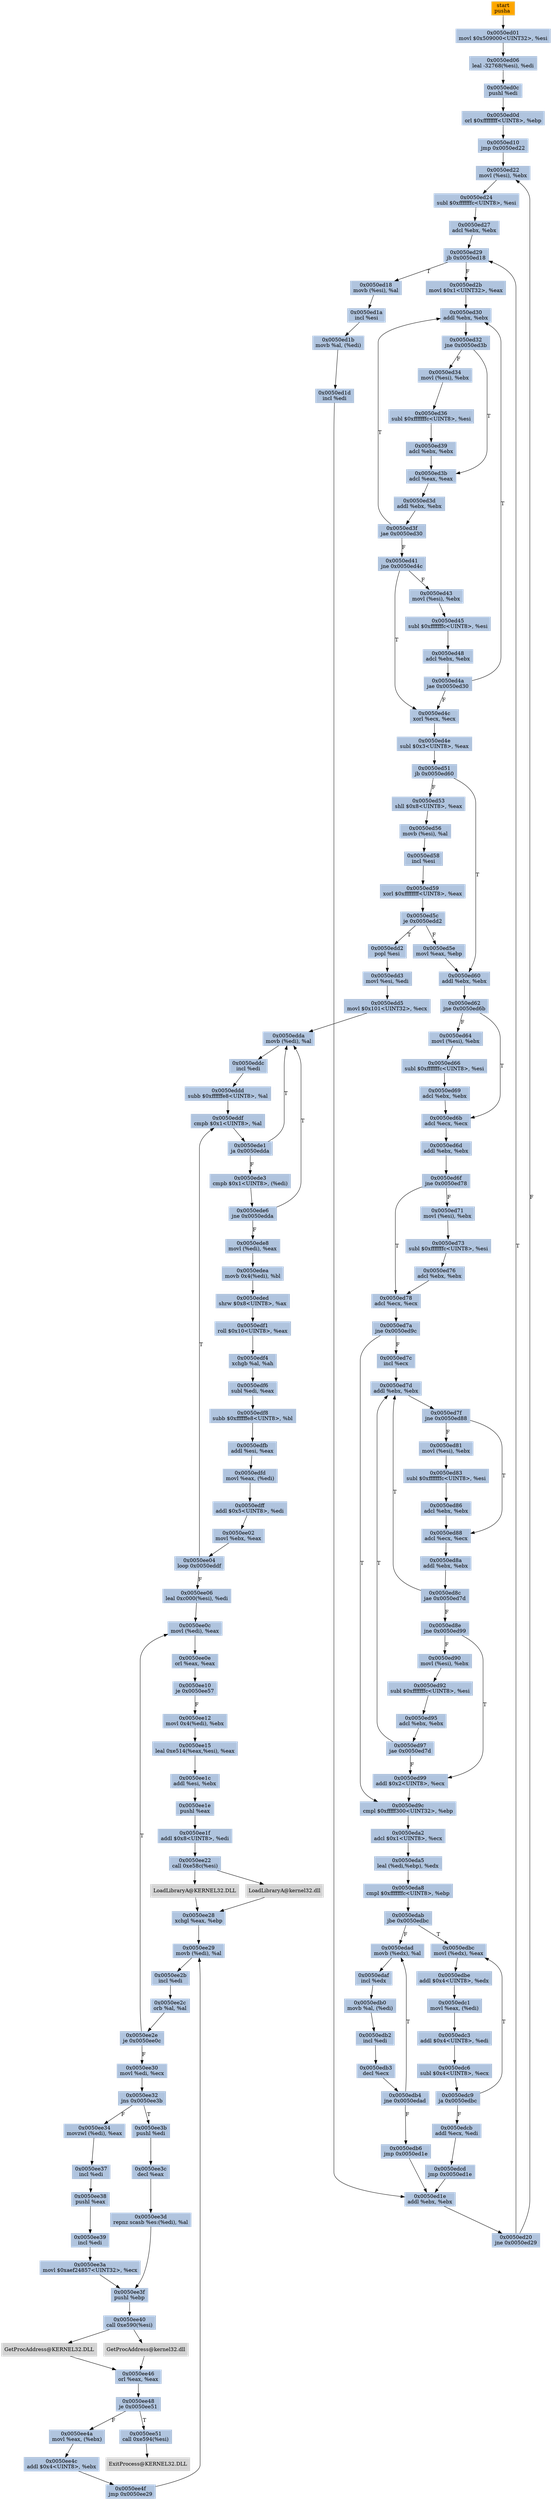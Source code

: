 digraph G {
node[shape=rectangle,style=filled,fillcolor=lightsteelblue,color=lightsteelblue]
bgcolor="transparent"
a0x0050ed00pusha_[label="start\npusha ",color="lightgrey",fillcolor="orange"];
a0x0050ed01movl_0x509000UINT32_esi[label="0x0050ed01\nmovl $0x509000<UINT32>, %esi"];
a0x0050ed06leal__32768esi__edi[label="0x0050ed06\nleal -32768(%esi), %edi"];
a0x0050ed0cpushl_edi[label="0x0050ed0c\npushl %edi"];
a0x0050ed0dorl_0xffffffffUINT8_ebp[label="0x0050ed0d\norl $0xffffffff<UINT8>, %ebp"];
a0x0050ed10jmp_0x0050ed22[label="0x0050ed10\njmp 0x0050ed22"];
a0x0050ed22movl_esi__ebx[label="0x0050ed22\nmovl (%esi), %ebx"];
a0x0050ed24subl_0xfffffffcUINT8_esi[label="0x0050ed24\nsubl $0xfffffffc<UINT8>, %esi"];
a0x0050ed27adcl_ebx_ebx[label="0x0050ed27\nadcl %ebx, %ebx"];
a0x0050ed29jb_0x0050ed18[label="0x0050ed29\njb 0x0050ed18"];
a0x0050ed18movb_esi__al[label="0x0050ed18\nmovb (%esi), %al"];
a0x0050ed1aincl_esi[label="0x0050ed1a\nincl %esi"];
a0x0050ed1bmovb_al_edi_[label="0x0050ed1b\nmovb %al, (%edi)"];
a0x0050ed1dincl_edi[label="0x0050ed1d\nincl %edi"];
a0x0050ed1eaddl_ebx_ebx[label="0x0050ed1e\naddl %ebx, %ebx"];
a0x0050ed20jne_0x0050ed29[label="0x0050ed20\njne 0x0050ed29"];
a0x0050ed2bmovl_0x1UINT32_eax[label="0x0050ed2b\nmovl $0x1<UINT32>, %eax"];
a0x0050ed30addl_ebx_ebx[label="0x0050ed30\naddl %ebx, %ebx"];
a0x0050ed32jne_0x0050ed3b[label="0x0050ed32\njne 0x0050ed3b"];
a0x0050ed3badcl_eax_eax[label="0x0050ed3b\nadcl %eax, %eax"];
a0x0050ed3daddl_ebx_ebx[label="0x0050ed3d\naddl %ebx, %ebx"];
a0x0050ed3fjae_0x0050ed30[label="0x0050ed3f\njae 0x0050ed30"];
a0x0050ed41jne_0x0050ed4c[label="0x0050ed41\njne 0x0050ed4c"];
a0x0050ed4cxorl_ecx_ecx[label="0x0050ed4c\nxorl %ecx, %ecx"];
a0x0050ed4esubl_0x3UINT8_eax[label="0x0050ed4e\nsubl $0x3<UINT8>, %eax"];
a0x0050ed51jb_0x0050ed60[label="0x0050ed51\njb 0x0050ed60"];
a0x0050ed60addl_ebx_ebx[label="0x0050ed60\naddl %ebx, %ebx"];
a0x0050ed62jne_0x0050ed6b[label="0x0050ed62\njne 0x0050ed6b"];
a0x0050ed6badcl_ecx_ecx[label="0x0050ed6b\nadcl %ecx, %ecx"];
a0x0050ed6daddl_ebx_ebx[label="0x0050ed6d\naddl %ebx, %ebx"];
a0x0050ed6fjne_0x0050ed78[label="0x0050ed6f\njne 0x0050ed78"];
a0x0050ed78adcl_ecx_ecx[label="0x0050ed78\nadcl %ecx, %ecx"];
a0x0050ed7ajne_0x0050ed9c[label="0x0050ed7a\njne 0x0050ed9c"];
a0x0050ed7cincl_ecx[label="0x0050ed7c\nincl %ecx"];
a0x0050ed7daddl_ebx_ebx[label="0x0050ed7d\naddl %ebx, %ebx"];
a0x0050ed7fjne_0x0050ed88[label="0x0050ed7f\njne 0x0050ed88"];
a0x0050ed88adcl_ecx_ecx[label="0x0050ed88\nadcl %ecx, %ecx"];
a0x0050ed8aaddl_ebx_ebx[label="0x0050ed8a\naddl %ebx, %ebx"];
a0x0050ed8cjae_0x0050ed7d[label="0x0050ed8c\njae 0x0050ed7d"];
a0x0050ed8ejne_0x0050ed99[label="0x0050ed8e\njne 0x0050ed99"];
a0x0050ed99addl_0x2UINT8_ecx[label="0x0050ed99\naddl $0x2<UINT8>, %ecx"];
a0x0050ed9ccmpl_0xfffff300UINT32_ebp[label="0x0050ed9c\ncmpl $0xfffff300<UINT32>, %ebp"];
a0x0050eda2adcl_0x1UINT8_ecx[label="0x0050eda2\nadcl $0x1<UINT8>, %ecx"];
a0x0050eda5leal_ediebp__edx[label="0x0050eda5\nleal (%edi,%ebp), %edx"];
a0x0050eda8cmpl_0xfffffffcUINT8_ebp[label="0x0050eda8\ncmpl $0xfffffffc<UINT8>, %ebp"];
a0x0050edabjbe_0x0050edbc[label="0x0050edab\njbe 0x0050edbc"];
a0x0050edadmovb_edx__al[label="0x0050edad\nmovb (%edx), %al"];
a0x0050edafincl_edx[label="0x0050edaf\nincl %edx"];
a0x0050edb0movb_al_edi_[label="0x0050edb0\nmovb %al, (%edi)"];
a0x0050edb2incl_edi[label="0x0050edb2\nincl %edi"];
a0x0050edb3decl_ecx[label="0x0050edb3\ndecl %ecx"];
a0x0050edb4jne_0x0050edad[label="0x0050edb4\njne 0x0050edad"];
a0x0050edb6jmp_0x0050ed1e[label="0x0050edb6\njmp 0x0050ed1e"];
a0x0050ed53shll_0x8UINT8_eax[label="0x0050ed53\nshll $0x8<UINT8>, %eax"];
a0x0050ed56movb_esi__al[label="0x0050ed56\nmovb (%esi), %al"];
a0x0050ed58incl_esi[label="0x0050ed58\nincl %esi"];
a0x0050ed59xorl_0xffffffffUINT8_eax[label="0x0050ed59\nxorl $0xffffffff<UINT8>, %eax"];
a0x0050ed5cje_0x0050edd2[label="0x0050ed5c\nje 0x0050edd2"];
a0x0050ed5emovl_eax_ebp[label="0x0050ed5e\nmovl %eax, %ebp"];
a0x0050edbcmovl_edx__eax[label="0x0050edbc\nmovl (%edx), %eax"];
a0x0050edbeaddl_0x4UINT8_edx[label="0x0050edbe\naddl $0x4<UINT8>, %edx"];
a0x0050edc1movl_eax_edi_[label="0x0050edc1\nmovl %eax, (%edi)"];
a0x0050edc3addl_0x4UINT8_edi[label="0x0050edc3\naddl $0x4<UINT8>, %edi"];
a0x0050edc6subl_0x4UINT8_ecx[label="0x0050edc6\nsubl $0x4<UINT8>, %ecx"];
a0x0050edc9ja_0x0050edbc[label="0x0050edc9\nja 0x0050edbc"];
a0x0050edcbaddl_ecx_edi[label="0x0050edcb\naddl %ecx, %edi"];
a0x0050edcdjmp_0x0050ed1e[label="0x0050edcd\njmp 0x0050ed1e"];
a0x0050ed71movl_esi__ebx[label="0x0050ed71\nmovl (%esi), %ebx"];
a0x0050ed73subl_0xfffffffcUINT8_esi[label="0x0050ed73\nsubl $0xfffffffc<UINT8>, %esi"];
a0x0050ed76adcl_ebx_ebx[label="0x0050ed76\nadcl %ebx, %ebx"];
a0x0050ed34movl_esi__ebx[label="0x0050ed34\nmovl (%esi), %ebx"];
a0x0050ed36subl_0xfffffffcUINT8_esi[label="0x0050ed36\nsubl $0xfffffffc<UINT8>, %esi"];
a0x0050ed39adcl_ebx_ebx[label="0x0050ed39\nadcl %ebx, %ebx"];
a0x0050ed43movl_esi__ebx[label="0x0050ed43\nmovl (%esi), %ebx"];
a0x0050ed45subl_0xfffffffcUINT8_esi[label="0x0050ed45\nsubl $0xfffffffc<UINT8>, %esi"];
a0x0050ed48adcl_ebx_ebx[label="0x0050ed48\nadcl %ebx, %ebx"];
a0x0050ed4ajae_0x0050ed30[label="0x0050ed4a\njae 0x0050ed30"];
a0x0050ed64movl_esi__ebx[label="0x0050ed64\nmovl (%esi), %ebx"];
a0x0050ed66subl_0xfffffffcUINT8_esi[label="0x0050ed66\nsubl $0xfffffffc<UINT8>, %esi"];
a0x0050ed69adcl_ebx_ebx[label="0x0050ed69\nadcl %ebx, %ebx"];
a0x0050ed81movl_esi__ebx[label="0x0050ed81\nmovl (%esi), %ebx"];
a0x0050ed83subl_0xfffffffcUINT8_esi[label="0x0050ed83\nsubl $0xfffffffc<UINT8>, %esi"];
a0x0050ed86adcl_ebx_ebx[label="0x0050ed86\nadcl %ebx, %ebx"];
a0x0050ed90movl_esi__ebx[label="0x0050ed90\nmovl (%esi), %ebx"];
a0x0050ed92subl_0xfffffffcUINT8_esi[label="0x0050ed92\nsubl $0xfffffffc<UINT8>, %esi"];
a0x0050ed95adcl_ebx_ebx[label="0x0050ed95\nadcl %ebx, %ebx"];
a0x0050ed97jae_0x0050ed7d[label="0x0050ed97\njae 0x0050ed7d"];
a0x0050edd2popl_esi[label="0x0050edd2\npopl %esi"];
a0x0050edd3movl_esi_edi[label="0x0050edd3\nmovl %esi, %edi"];
a0x0050edd5movl_0x101UINT32_ecx[label="0x0050edd5\nmovl $0x101<UINT32>, %ecx"];
a0x0050eddamovb_edi__al[label="0x0050edda\nmovb (%edi), %al"];
a0x0050eddcincl_edi[label="0x0050eddc\nincl %edi"];
a0x0050edddsubb_0xffffffe8UINT8_al[label="0x0050eddd\nsubb $0xffffffe8<UINT8>, %al"];
a0x0050eddfcmpb_0x1UINT8_al[label="0x0050eddf\ncmpb $0x1<UINT8>, %al"];
a0x0050ede1ja_0x0050edda[label="0x0050ede1\nja 0x0050edda"];
a0x0050ede3cmpb_0x1UINT8_edi_[label="0x0050ede3\ncmpb $0x1<UINT8>, (%edi)"];
a0x0050ede6jne_0x0050edda[label="0x0050ede6\njne 0x0050edda"];
a0x0050ede8movl_edi__eax[label="0x0050ede8\nmovl (%edi), %eax"];
a0x0050edeamovb_0x4edi__bl[label="0x0050edea\nmovb 0x4(%edi), %bl"];
a0x0050ededshrw_0x8UINT8_ax[label="0x0050eded\nshrw $0x8<UINT8>, %ax"];
a0x0050edf1roll_0x10UINT8_eax[label="0x0050edf1\nroll $0x10<UINT8>, %eax"];
a0x0050edf4xchgb_al_ah[label="0x0050edf4\nxchgb %al, %ah"];
a0x0050edf6subl_edi_eax[label="0x0050edf6\nsubl %edi, %eax"];
a0x0050edf8subb_0xffffffe8UINT8_bl[label="0x0050edf8\nsubb $0xffffffe8<UINT8>, %bl"];
a0x0050edfbaddl_esi_eax[label="0x0050edfb\naddl %esi, %eax"];
a0x0050edfdmovl_eax_edi_[label="0x0050edfd\nmovl %eax, (%edi)"];
a0x0050edffaddl_0x5UINT8_edi[label="0x0050edff\naddl $0x5<UINT8>, %edi"];
a0x0050ee02movl_ebx_eax[label="0x0050ee02\nmovl %ebx, %eax"];
a0x0050ee04loop_0x0050eddf[label="0x0050ee04\nloop 0x0050eddf"];
a0x0050ee06leal_0xc000esi__edi[label="0x0050ee06\nleal 0xc000(%esi), %edi"];
a0x0050ee0cmovl_edi__eax[label="0x0050ee0c\nmovl (%edi), %eax"];
a0x0050ee0eorl_eax_eax[label="0x0050ee0e\norl %eax, %eax"];
a0x0050ee10je_0x0050ee57[label="0x0050ee10\nje 0x0050ee57"];
a0x0050ee12movl_0x4edi__ebx[label="0x0050ee12\nmovl 0x4(%edi), %ebx"];
a0x0050ee15leal_0xe514eaxesi__eax[label="0x0050ee15\nleal 0xe514(%eax,%esi), %eax"];
a0x0050ee1caddl_esi_ebx[label="0x0050ee1c\naddl %esi, %ebx"];
a0x0050ee1epushl_eax[label="0x0050ee1e\npushl %eax"];
a0x0050ee1faddl_0x8UINT8_edi[label="0x0050ee1f\naddl $0x8<UINT8>, %edi"];
a0x0050ee22call_0xe58cesi_[label="0x0050ee22\ncall 0xe58c(%esi)"];
LoadLibraryA_kernel32_dll[label="LoadLibraryA@kernel32.dll",color="lightgrey",fillcolor="lightgrey"];
a0x0050ee28xchgl_eax_ebp[label="0x0050ee28\nxchgl %eax, %ebp"];
a0x0050ee29movb_edi__al[label="0x0050ee29\nmovb (%edi), %al"];
a0x0050ee2bincl_edi[label="0x0050ee2b\nincl %edi"];
a0x0050ee2corb_al_al[label="0x0050ee2c\norb %al, %al"];
a0x0050ee2eje_0x0050ee0c[label="0x0050ee2e\nje 0x0050ee0c"];
a0x0050ee30movl_edi_ecx[label="0x0050ee30\nmovl %edi, %ecx"];
a0x0050ee32jns_0x0050ee3b[label="0x0050ee32\njns 0x0050ee3b"];
a0x0050ee3bpushl_edi[label="0x0050ee3b\npushl %edi"];
a0x0050ee3cdecl_eax[label="0x0050ee3c\ndecl %eax"];
a0x0050ee3drepnz_scasb_es_edi__al[label="0x0050ee3d\nrepnz scasb %es:(%edi), %al"];
a0x0050ee3fpushl_ebp[label="0x0050ee3f\npushl %ebp"];
a0x0050ee40call_0xe590esi_[label="0x0050ee40\ncall 0xe590(%esi)"];
GetProcAddress_kernel32_dll[label="GetProcAddress@kernel32.dll",color="lightgrey",fillcolor="lightgrey"];
a0x0050ee46orl_eax_eax[label="0x0050ee46\norl %eax, %eax"];
a0x0050ee48je_0x0050ee51[label="0x0050ee48\nje 0x0050ee51"];
a0x0050ee4amovl_eax_ebx_[label="0x0050ee4a\nmovl %eax, (%ebx)"];
a0x0050ee4caddl_0x4UINT8_ebx[label="0x0050ee4c\naddl $0x4<UINT8>, %ebx"];
a0x0050ee4fjmp_0x0050ee29[label="0x0050ee4f\njmp 0x0050ee29"];
GetProcAddress_KERNEL32_DLL[label="GetProcAddress@KERNEL32.DLL",color="lightgrey",fillcolor="lightgrey"];
LoadLibraryA_KERNEL32_DLL[label="LoadLibraryA@KERNEL32.DLL",color="lightgrey",fillcolor="lightgrey"];
a0x0050ee34movzwl_edi__eax[label="0x0050ee34\nmovzwl (%edi), %eax"];
a0x0050ee37incl_edi[label="0x0050ee37\nincl %edi"];
a0x0050ee38pushl_eax[label="0x0050ee38\npushl %eax"];
a0x0050ee39incl_edi[label="0x0050ee39\nincl %edi"];
a0x0050ee3amovl_0xaef24857UINT32_ecx[label="0x0050ee3a\nmovl $0xaef24857<UINT32>, %ecx"];
a0x0050ee51call_0xe594esi_[label="0x0050ee51\ncall 0xe594(%esi)"];
ExitProcess_KERNEL32_DLL[label="ExitProcess@KERNEL32.DLL",color="lightgrey",fillcolor="lightgrey"];
a0x0050ed00pusha_ -> a0x0050ed01movl_0x509000UINT32_esi [color="#000000"];
a0x0050ed01movl_0x509000UINT32_esi -> a0x0050ed06leal__32768esi__edi [color="#000000"];
a0x0050ed06leal__32768esi__edi -> a0x0050ed0cpushl_edi [color="#000000"];
a0x0050ed0cpushl_edi -> a0x0050ed0dorl_0xffffffffUINT8_ebp [color="#000000"];
a0x0050ed0dorl_0xffffffffUINT8_ebp -> a0x0050ed10jmp_0x0050ed22 [color="#000000"];
a0x0050ed10jmp_0x0050ed22 -> a0x0050ed22movl_esi__ebx [color="#000000"];
a0x0050ed22movl_esi__ebx -> a0x0050ed24subl_0xfffffffcUINT8_esi [color="#000000"];
a0x0050ed24subl_0xfffffffcUINT8_esi -> a0x0050ed27adcl_ebx_ebx [color="#000000"];
a0x0050ed27adcl_ebx_ebx -> a0x0050ed29jb_0x0050ed18 [color="#000000"];
a0x0050ed29jb_0x0050ed18 -> a0x0050ed18movb_esi__al [color="#000000",label="T"];
a0x0050ed18movb_esi__al -> a0x0050ed1aincl_esi [color="#000000"];
a0x0050ed1aincl_esi -> a0x0050ed1bmovb_al_edi_ [color="#000000"];
a0x0050ed1bmovb_al_edi_ -> a0x0050ed1dincl_edi [color="#000000"];
a0x0050ed1dincl_edi -> a0x0050ed1eaddl_ebx_ebx [color="#000000"];
a0x0050ed1eaddl_ebx_ebx -> a0x0050ed20jne_0x0050ed29 [color="#000000"];
a0x0050ed20jne_0x0050ed29 -> a0x0050ed29jb_0x0050ed18 [color="#000000",label="T"];
a0x0050ed29jb_0x0050ed18 -> a0x0050ed2bmovl_0x1UINT32_eax [color="#000000",label="F"];
a0x0050ed2bmovl_0x1UINT32_eax -> a0x0050ed30addl_ebx_ebx [color="#000000"];
a0x0050ed30addl_ebx_ebx -> a0x0050ed32jne_0x0050ed3b [color="#000000"];
a0x0050ed32jne_0x0050ed3b -> a0x0050ed3badcl_eax_eax [color="#000000",label="T"];
a0x0050ed3badcl_eax_eax -> a0x0050ed3daddl_ebx_ebx [color="#000000"];
a0x0050ed3daddl_ebx_ebx -> a0x0050ed3fjae_0x0050ed30 [color="#000000"];
a0x0050ed3fjae_0x0050ed30 -> a0x0050ed41jne_0x0050ed4c [color="#000000",label="F"];
a0x0050ed41jne_0x0050ed4c -> a0x0050ed4cxorl_ecx_ecx [color="#000000",label="T"];
a0x0050ed4cxorl_ecx_ecx -> a0x0050ed4esubl_0x3UINT8_eax [color="#000000"];
a0x0050ed4esubl_0x3UINT8_eax -> a0x0050ed51jb_0x0050ed60 [color="#000000"];
a0x0050ed51jb_0x0050ed60 -> a0x0050ed60addl_ebx_ebx [color="#000000",label="T"];
a0x0050ed60addl_ebx_ebx -> a0x0050ed62jne_0x0050ed6b [color="#000000"];
a0x0050ed62jne_0x0050ed6b -> a0x0050ed6badcl_ecx_ecx [color="#000000",label="T"];
a0x0050ed6badcl_ecx_ecx -> a0x0050ed6daddl_ebx_ebx [color="#000000"];
a0x0050ed6daddl_ebx_ebx -> a0x0050ed6fjne_0x0050ed78 [color="#000000"];
a0x0050ed6fjne_0x0050ed78 -> a0x0050ed78adcl_ecx_ecx [color="#000000",label="T"];
a0x0050ed78adcl_ecx_ecx -> a0x0050ed7ajne_0x0050ed9c [color="#000000"];
a0x0050ed7ajne_0x0050ed9c -> a0x0050ed7cincl_ecx [color="#000000",label="F"];
a0x0050ed7cincl_ecx -> a0x0050ed7daddl_ebx_ebx [color="#000000"];
a0x0050ed7daddl_ebx_ebx -> a0x0050ed7fjne_0x0050ed88 [color="#000000"];
a0x0050ed7fjne_0x0050ed88 -> a0x0050ed88adcl_ecx_ecx [color="#000000",label="T"];
a0x0050ed88adcl_ecx_ecx -> a0x0050ed8aaddl_ebx_ebx [color="#000000"];
a0x0050ed8aaddl_ebx_ebx -> a0x0050ed8cjae_0x0050ed7d [color="#000000"];
a0x0050ed8cjae_0x0050ed7d -> a0x0050ed7daddl_ebx_ebx [color="#000000",label="T"];
a0x0050ed8cjae_0x0050ed7d -> a0x0050ed8ejne_0x0050ed99 [color="#000000",label="F"];
a0x0050ed8ejne_0x0050ed99 -> a0x0050ed99addl_0x2UINT8_ecx [color="#000000",label="T"];
a0x0050ed99addl_0x2UINT8_ecx -> a0x0050ed9ccmpl_0xfffff300UINT32_ebp [color="#000000"];
a0x0050ed9ccmpl_0xfffff300UINT32_ebp -> a0x0050eda2adcl_0x1UINT8_ecx [color="#000000"];
a0x0050eda2adcl_0x1UINT8_ecx -> a0x0050eda5leal_ediebp__edx [color="#000000"];
a0x0050eda5leal_ediebp__edx -> a0x0050eda8cmpl_0xfffffffcUINT8_ebp [color="#000000"];
a0x0050eda8cmpl_0xfffffffcUINT8_ebp -> a0x0050edabjbe_0x0050edbc [color="#000000"];
a0x0050edabjbe_0x0050edbc -> a0x0050edadmovb_edx__al [color="#000000",label="F"];
a0x0050edadmovb_edx__al -> a0x0050edafincl_edx [color="#000000"];
a0x0050edafincl_edx -> a0x0050edb0movb_al_edi_ [color="#000000"];
a0x0050edb0movb_al_edi_ -> a0x0050edb2incl_edi [color="#000000"];
a0x0050edb2incl_edi -> a0x0050edb3decl_ecx [color="#000000"];
a0x0050edb3decl_ecx -> a0x0050edb4jne_0x0050edad [color="#000000"];
a0x0050edb4jne_0x0050edad -> a0x0050edadmovb_edx__al [color="#000000",label="T"];
a0x0050edb4jne_0x0050edad -> a0x0050edb6jmp_0x0050ed1e [color="#000000",label="F"];
a0x0050edb6jmp_0x0050ed1e -> a0x0050ed1eaddl_ebx_ebx [color="#000000"];
a0x0050ed20jne_0x0050ed29 -> a0x0050ed22movl_esi__ebx [color="#000000",label="F"];
a0x0050ed51jb_0x0050ed60 -> a0x0050ed53shll_0x8UINT8_eax [color="#000000",label="F"];
a0x0050ed53shll_0x8UINT8_eax -> a0x0050ed56movb_esi__al [color="#000000"];
a0x0050ed56movb_esi__al -> a0x0050ed58incl_esi [color="#000000"];
a0x0050ed58incl_esi -> a0x0050ed59xorl_0xffffffffUINT8_eax [color="#000000"];
a0x0050ed59xorl_0xffffffffUINT8_eax -> a0x0050ed5cje_0x0050edd2 [color="#000000"];
a0x0050ed5cje_0x0050edd2 -> a0x0050ed5emovl_eax_ebp [color="#000000",label="F"];
a0x0050ed5emovl_eax_ebp -> a0x0050ed60addl_ebx_ebx [color="#000000"];
a0x0050ed7ajne_0x0050ed9c -> a0x0050ed9ccmpl_0xfffff300UINT32_ebp [color="#000000",label="T"];
a0x0050edabjbe_0x0050edbc -> a0x0050edbcmovl_edx__eax [color="#000000",label="T"];
a0x0050edbcmovl_edx__eax -> a0x0050edbeaddl_0x4UINT8_edx [color="#000000"];
a0x0050edbeaddl_0x4UINT8_edx -> a0x0050edc1movl_eax_edi_ [color="#000000"];
a0x0050edc1movl_eax_edi_ -> a0x0050edc3addl_0x4UINT8_edi [color="#000000"];
a0x0050edc3addl_0x4UINT8_edi -> a0x0050edc6subl_0x4UINT8_ecx [color="#000000"];
a0x0050edc6subl_0x4UINT8_ecx -> a0x0050edc9ja_0x0050edbc [color="#000000"];
a0x0050edc9ja_0x0050edbc -> a0x0050edcbaddl_ecx_edi [color="#000000",label="F"];
a0x0050edcbaddl_ecx_edi -> a0x0050edcdjmp_0x0050ed1e [color="#000000"];
a0x0050edcdjmp_0x0050ed1e -> a0x0050ed1eaddl_ebx_ebx [color="#000000"];
a0x0050ed6fjne_0x0050ed78 -> a0x0050ed71movl_esi__ebx [color="#000000",label="F"];
a0x0050ed71movl_esi__ebx -> a0x0050ed73subl_0xfffffffcUINT8_esi [color="#000000"];
a0x0050ed73subl_0xfffffffcUINT8_esi -> a0x0050ed76adcl_ebx_ebx [color="#000000"];
a0x0050ed76adcl_ebx_ebx -> a0x0050ed78adcl_ecx_ecx [color="#000000"];
a0x0050ed32jne_0x0050ed3b -> a0x0050ed34movl_esi__ebx [color="#000000",label="F"];
a0x0050ed34movl_esi__ebx -> a0x0050ed36subl_0xfffffffcUINT8_esi [color="#000000"];
a0x0050ed36subl_0xfffffffcUINT8_esi -> a0x0050ed39adcl_ebx_ebx [color="#000000"];
a0x0050ed39adcl_ebx_ebx -> a0x0050ed3badcl_eax_eax [color="#000000"];
a0x0050ed41jne_0x0050ed4c -> a0x0050ed43movl_esi__ebx [color="#000000",label="F"];
a0x0050ed43movl_esi__ebx -> a0x0050ed45subl_0xfffffffcUINT8_esi [color="#000000"];
a0x0050ed45subl_0xfffffffcUINT8_esi -> a0x0050ed48adcl_ebx_ebx [color="#000000"];
a0x0050ed48adcl_ebx_ebx -> a0x0050ed4ajae_0x0050ed30 [color="#000000"];
a0x0050ed4ajae_0x0050ed30 -> a0x0050ed4cxorl_ecx_ecx [color="#000000",label="F"];
a0x0050ed62jne_0x0050ed6b -> a0x0050ed64movl_esi__ebx [color="#000000",label="F"];
a0x0050ed64movl_esi__ebx -> a0x0050ed66subl_0xfffffffcUINT8_esi [color="#000000"];
a0x0050ed66subl_0xfffffffcUINT8_esi -> a0x0050ed69adcl_ebx_ebx [color="#000000"];
a0x0050ed69adcl_ebx_ebx -> a0x0050ed6badcl_ecx_ecx [color="#000000"];
a0x0050edc9ja_0x0050edbc -> a0x0050edbcmovl_edx__eax [color="#000000",label="T"];
a0x0050ed7fjne_0x0050ed88 -> a0x0050ed81movl_esi__ebx [color="#000000",label="F"];
a0x0050ed81movl_esi__ebx -> a0x0050ed83subl_0xfffffffcUINT8_esi [color="#000000"];
a0x0050ed83subl_0xfffffffcUINT8_esi -> a0x0050ed86adcl_ebx_ebx [color="#000000"];
a0x0050ed86adcl_ebx_ebx -> a0x0050ed88adcl_ecx_ecx [color="#000000"];
a0x0050ed3fjae_0x0050ed30 -> a0x0050ed30addl_ebx_ebx [color="#000000",label="T"];
a0x0050ed4ajae_0x0050ed30 -> a0x0050ed30addl_ebx_ebx [color="#000000",label="T"];
a0x0050ed8ejne_0x0050ed99 -> a0x0050ed90movl_esi__ebx [color="#000000",label="F"];
a0x0050ed90movl_esi__ebx -> a0x0050ed92subl_0xfffffffcUINT8_esi [color="#000000"];
a0x0050ed92subl_0xfffffffcUINT8_esi -> a0x0050ed95adcl_ebx_ebx [color="#000000"];
a0x0050ed95adcl_ebx_ebx -> a0x0050ed97jae_0x0050ed7d [color="#000000"];
a0x0050ed97jae_0x0050ed7d -> a0x0050ed99addl_0x2UINT8_ecx [color="#000000",label="F"];
a0x0050ed97jae_0x0050ed7d -> a0x0050ed7daddl_ebx_ebx [color="#000000",label="T"];
a0x0050ed5cje_0x0050edd2 -> a0x0050edd2popl_esi [color="#000000",label="T"];
a0x0050edd2popl_esi -> a0x0050edd3movl_esi_edi [color="#000000"];
a0x0050edd3movl_esi_edi -> a0x0050edd5movl_0x101UINT32_ecx [color="#000000"];
a0x0050edd5movl_0x101UINT32_ecx -> a0x0050eddamovb_edi__al [color="#000000"];
a0x0050eddamovb_edi__al -> a0x0050eddcincl_edi [color="#000000"];
a0x0050eddcincl_edi -> a0x0050edddsubb_0xffffffe8UINT8_al [color="#000000"];
a0x0050edddsubb_0xffffffe8UINT8_al -> a0x0050eddfcmpb_0x1UINT8_al [color="#000000"];
a0x0050eddfcmpb_0x1UINT8_al -> a0x0050ede1ja_0x0050edda [color="#000000"];
a0x0050ede1ja_0x0050edda -> a0x0050eddamovb_edi__al [color="#000000",label="T"];
a0x0050ede1ja_0x0050edda -> a0x0050ede3cmpb_0x1UINT8_edi_ [color="#000000",label="F"];
a0x0050ede3cmpb_0x1UINT8_edi_ -> a0x0050ede6jne_0x0050edda [color="#000000"];
a0x0050ede6jne_0x0050edda -> a0x0050eddamovb_edi__al [color="#000000",label="T"];
a0x0050ede6jne_0x0050edda -> a0x0050ede8movl_edi__eax [color="#000000",label="F"];
a0x0050ede8movl_edi__eax -> a0x0050edeamovb_0x4edi__bl [color="#000000"];
a0x0050edeamovb_0x4edi__bl -> a0x0050ededshrw_0x8UINT8_ax [color="#000000"];
a0x0050ededshrw_0x8UINT8_ax -> a0x0050edf1roll_0x10UINT8_eax [color="#000000"];
a0x0050edf1roll_0x10UINT8_eax -> a0x0050edf4xchgb_al_ah [color="#000000"];
a0x0050edf4xchgb_al_ah -> a0x0050edf6subl_edi_eax [color="#000000"];
a0x0050edf6subl_edi_eax -> a0x0050edf8subb_0xffffffe8UINT8_bl [color="#000000"];
a0x0050edf8subb_0xffffffe8UINT8_bl -> a0x0050edfbaddl_esi_eax [color="#000000"];
a0x0050edfbaddl_esi_eax -> a0x0050edfdmovl_eax_edi_ [color="#000000"];
a0x0050edfdmovl_eax_edi_ -> a0x0050edffaddl_0x5UINT8_edi [color="#000000"];
a0x0050edffaddl_0x5UINT8_edi -> a0x0050ee02movl_ebx_eax [color="#000000"];
a0x0050ee02movl_ebx_eax -> a0x0050ee04loop_0x0050eddf [color="#000000"];
a0x0050ee04loop_0x0050eddf -> a0x0050eddfcmpb_0x1UINT8_al [color="#000000",label="T"];
a0x0050ee04loop_0x0050eddf -> a0x0050ee06leal_0xc000esi__edi [color="#000000",label="F"];
a0x0050ee06leal_0xc000esi__edi -> a0x0050ee0cmovl_edi__eax [color="#000000"];
a0x0050ee0cmovl_edi__eax -> a0x0050ee0eorl_eax_eax [color="#000000"];
a0x0050ee0eorl_eax_eax -> a0x0050ee10je_0x0050ee57 [color="#000000"];
a0x0050ee10je_0x0050ee57 -> a0x0050ee12movl_0x4edi__ebx [color="#000000",label="F"];
a0x0050ee12movl_0x4edi__ebx -> a0x0050ee15leal_0xe514eaxesi__eax [color="#000000"];
a0x0050ee15leal_0xe514eaxesi__eax -> a0x0050ee1caddl_esi_ebx [color="#000000"];
a0x0050ee1caddl_esi_ebx -> a0x0050ee1epushl_eax [color="#000000"];
a0x0050ee1epushl_eax -> a0x0050ee1faddl_0x8UINT8_edi [color="#000000"];
a0x0050ee1faddl_0x8UINT8_edi -> a0x0050ee22call_0xe58cesi_ [color="#000000"];
a0x0050ee22call_0xe58cesi_ -> LoadLibraryA_kernel32_dll [color="#000000"];
LoadLibraryA_kernel32_dll -> a0x0050ee28xchgl_eax_ebp [color="#000000"];
a0x0050ee28xchgl_eax_ebp -> a0x0050ee29movb_edi__al [color="#000000"];
a0x0050ee29movb_edi__al -> a0x0050ee2bincl_edi [color="#000000"];
a0x0050ee2bincl_edi -> a0x0050ee2corb_al_al [color="#000000"];
a0x0050ee2corb_al_al -> a0x0050ee2eje_0x0050ee0c [color="#000000"];
a0x0050ee2eje_0x0050ee0c -> a0x0050ee30movl_edi_ecx [color="#000000",label="F"];
a0x0050ee30movl_edi_ecx -> a0x0050ee32jns_0x0050ee3b [color="#000000"];
a0x0050ee32jns_0x0050ee3b -> a0x0050ee3bpushl_edi [color="#000000",label="T"];
a0x0050ee3bpushl_edi -> a0x0050ee3cdecl_eax [color="#000000"];
a0x0050ee3cdecl_eax -> a0x0050ee3drepnz_scasb_es_edi__al [color="#000000"];
a0x0050ee3drepnz_scasb_es_edi__al -> a0x0050ee3fpushl_ebp [color="#000000"];
a0x0050ee3fpushl_ebp -> a0x0050ee40call_0xe590esi_ [color="#000000"];
a0x0050ee40call_0xe590esi_ -> GetProcAddress_kernel32_dll [color="#000000"];
GetProcAddress_kernel32_dll -> a0x0050ee46orl_eax_eax [color="#000000"];
a0x0050ee46orl_eax_eax -> a0x0050ee48je_0x0050ee51 [color="#000000"];
a0x0050ee48je_0x0050ee51 -> a0x0050ee4amovl_eax_ebx_ [color="#000000",label="F"];
a0x0050ee4amovl_eax_ebx_ -> a0x0050ee4caddl_0x4UINT8_ebx [color="#000000"];
a0x0050ee4caddl_0x4UINT8_ebx -> a0x0050ee4fjmp_0x0050ee29 [color="#000000"];
a0x0050ee4fjmp_0x0050ee29 -> a0x0050ee29movb_edi__al [color="#000000"];
a0x0050ee40call_0xe590esi_ -> GetProcAddress_KERNEL32_DLL [color="#000000"];
GetProcAddress_KERNEL32_DLL -> a0x0050ee46orl_eax_eax [color="#000000"];
a0x0050ee2eje_0x0050ee0c -> a0x0050ee0cmovl_edi__eax [color="#000000",label="T"];
a0x0050ee22call_0xe58cesi_ -> LoadLibraryA_KERNEL32_DLL [color="#000000"];
LoadLibraryA_KERNEL32_DLL -> a0x0050ee28xchgl_eax_ebp [color="#000000"];
a0x0050ee32jns_0x0050ee3b -> a0x0050ee34movzwl_edi__eax [color="#000000",label="F"];
a0x0050ee34movzwl_edi__eax -> a0x0050ee37incl_edi [color="#000000"];
a0x0050ee37incl_edi -> a0x0050ee38pushl_eax [color="#000000"];
a0x0050ee38pushl_eax -> a0x0050ee39incl_edi [color="#000000"];
a0x0050ee39incl_edi -> a0x0050ee3amovl_0xaef24857UINT32_ecx [color="#000000"];
a0x0050ee3amovl_0xaef24857UINT32_ecx -> a0x0050ee3fpushl_ebp [color="#000000"];
a0x0050ee48je_0x0050ee51 -> a0x0050ee51call_0xe594esi_ [color="#000000",label="T"];
a0x0050ee51call_0xe594esi_ -> ExitProcess_KERNEL32_DLL [color="#000000"];
}
